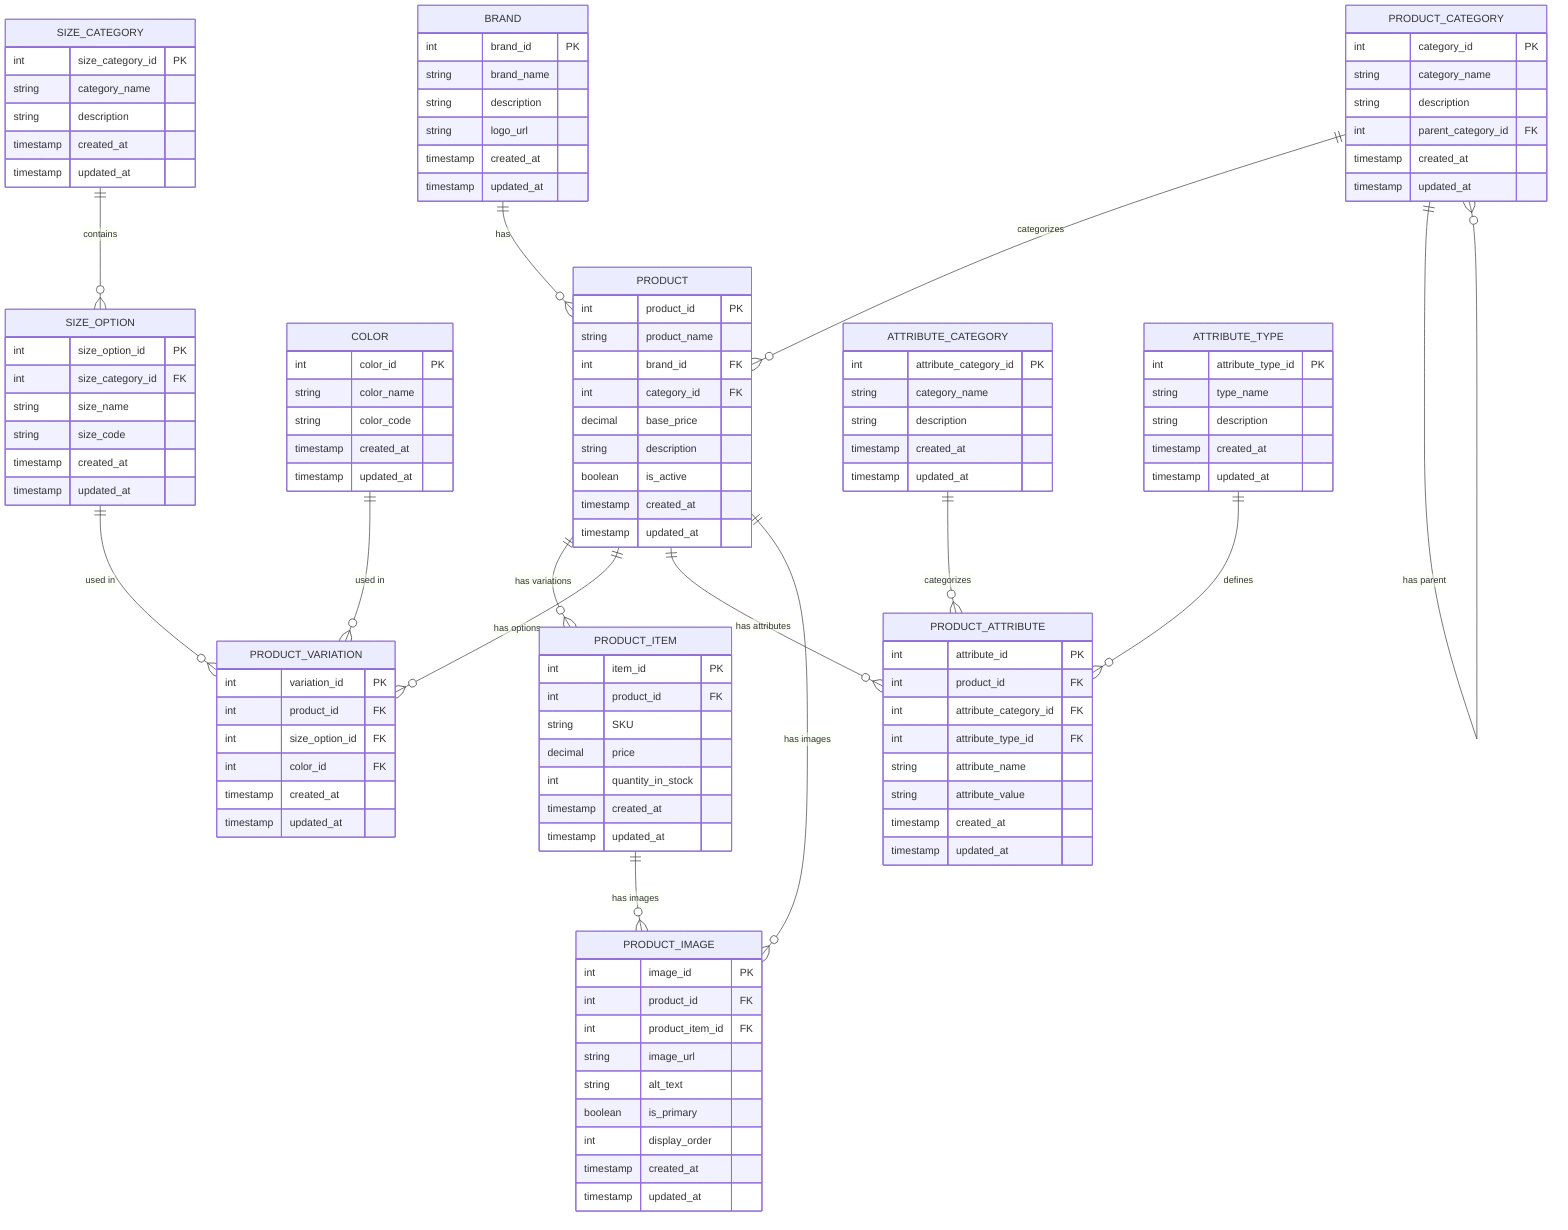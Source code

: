 erDiagram
    BRAND {
        int brand_id PK
        string brand_name
        string description
        string logo_url
        timestamp created_at
        timestamp updated_at
    }
    
    PRODUCT_CATEGORY {
        int category_id PK
        string category_name
        string description
        int parent_category_id FK
        timestamp created_at
        timestamp updated_at
    }
    
    PRODUCT {
        int product_id PK
        string product_name
        int brand_id FK
        int category_id FK
        decimal base_price
        string description
        boolean is_active
        timestamp created_at
        timestamp updated_at
    }
    
    PRODUCT_ITEM {
        int item_id PK
        int product_id FK
        string SKU
        decimal price
        int quantity_in_stock
        timestamp created_at
        timestamp updated_at
    }
    
    PRODUCT_VARIATION {
        int variation_id PK
        int product_id FK
        int size_option_id FK
        int color_id FK
        timestamp created_at
        timestamp updated_at
    }
    
    COLOR {
        int color_id PK
        string color_name
        string color_code
        timestamp created_at
        timestamp updated_at
    }
    
    SIZE_CATEGORY {
        int size_category_id PK
        string category_name
        string description
        timestamp created_at
        timestamp updated_at
    }
    
    SIZE_OPTION {
        int size_option_id PK
        int size_category_id FK
        string size_name
        string size_code
        timestamp created_at
        timestamp updated_at
    }
    
    ATTRIBUTE_CATEGORY {
        int attribute_category_id PK
        string category_name
        string description
        timestamp created_at
        timestamp updated_at
    }
    
    ATTRIBUTE_TYPE {
        int attribute_type_id PK
        string type_name
        string description
        timestamp created_at
        timestamp updated_at
    }
    
    PRODUCT_ATTRIBUTE {
        int attribute_id PK
        int product_id FK
        int attribute_category_id FK
        int attribute_type_id FK
        string attribute_name
        string attribute_value
        timestamp created_at
        timestamp updated_at
    }
    
    PRODUCT_IMAGE {
        int image_id PK
        int product_id FK
        int product_item_id FK
        string image_url
        string alt_text
        boolean is_primary
        int display_order
        timestamp created_at
        timestamp updated_at
    }
    
    BRAND ||--o{ PRODUCT : "has"
    PRODUCT_CATEGORY ||--o{ PRODUCT : "categorizes"
    PRODUCT_CATEGORY ||--o{ PRODUCT_CATEGORY : "has parent"
    PRODUCT ||--o{ PRODUCT_ITEM : "has variations"
    PRODUCT ||--o{ PRODUCT_VARIATION : "has options"
    PRODUCT ||--o{ PRODUCT_ATTRIBUTE : "has attributes"
    PRODUCT ||--o{ PRODUCT_IMAGE : "has images"
    PRODUCT_ITEM ||--o{ PRODUCT_IMAGE : "has images"
    SIZE_CATEGORY ||--o{ SIZE_OPTION : "contains"
    SIZE_OPTION ||--o{ PRODUCT_VARIATION : "used in"
    COLOR ||--o{ PRODUCT_VARIATION : "used in"
    ATTRIBUTE_CATEGORY ||--o{ PRODUCT_ATTRIBUTE : "categorizes"
    ATTRIBUTE_TYPE ||--o{ PRODUCT_ATTRIBUTE : "defines"